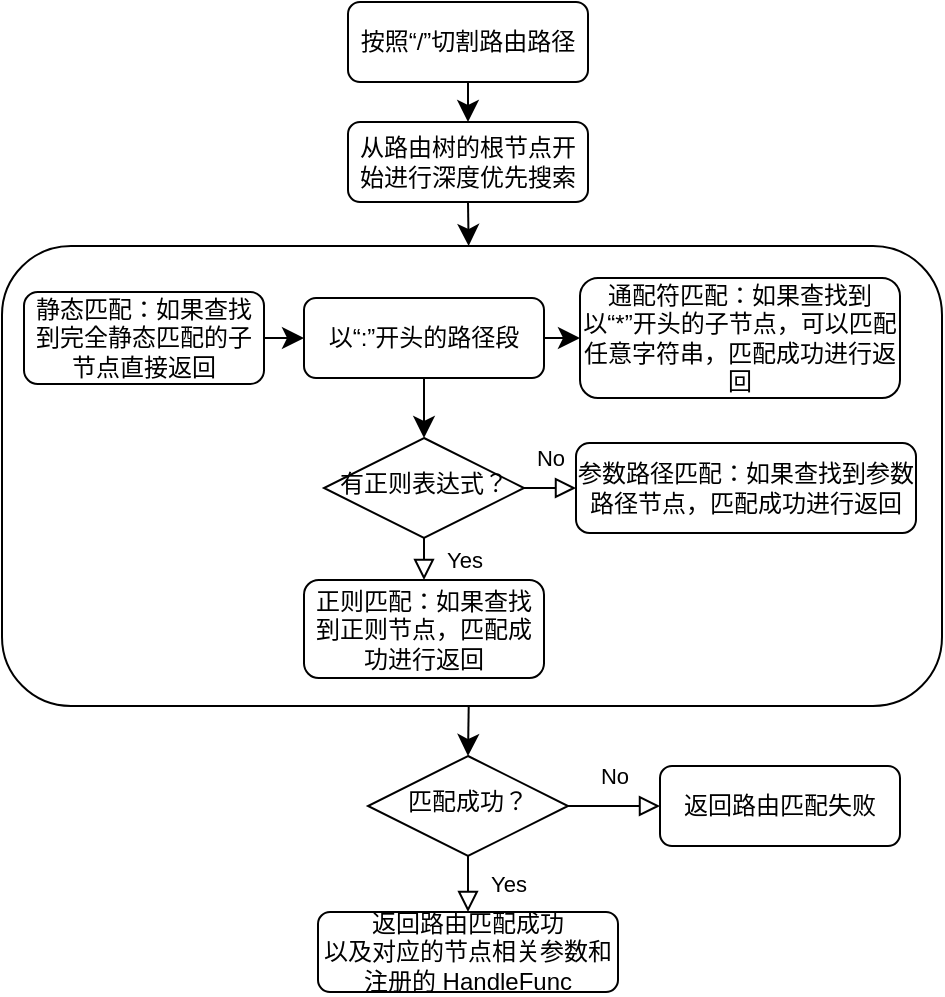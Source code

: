 <mxfile version="24.2.7" type="github">
  <diagram id="C5RBs43oDa-KdzZeNtuy" name="Page-1">
    <mxGraphModel dx="1107" dy="1013" grid="1" gridSize="10" guides="1" tooltips="1" connect="1" arrows="1" fold="1" page="1" pageScale="1" pageWidth="827" pageHeight="1169" math="0" shadow="0">
      <root>
        <mxCell id="WIyWlLk6GJQsqaUBKTNV-0" />
        <mxCell id="WIyWlLk6GJQsqaUBKTNV-1" parent="WIyWlLk6GJQsqaUBKTNV-0" />
        <mxCell id="OqBwXAJyE947rPe8EVdQ-38" style="edgeStyle=none;curved=1;rounded=0;orthogonalLoop=1;jettySize=auto;html=1;entryX=0.5;entryY=0;entryDx=0;entryDy=0;fontSize=12;startSize=8;endSize=8;" edge="1" parent="WIyWlLk6GJQsqaUBKTNV-1" source="OqBwXAJyE947rPe8EVdQ-18" target="OqBwXAJyE947rPe8EVdQ-35">
          <mxGeometry relative="1" as="geometry" />
        </mxCell>
        <mxCell id="OqBwXAJyE947rPe8EVdQ-18" value="" style="rounded=1;whiteSpace=wrap;html=1;" vertex="1" parent="WIyWlLk6GJQsqaUBKTNV-1">
          <mxGeometry x="179" y="230" width="470" height="230" as="geometry" />
        </mxCell>
        <mxCell id="OqBwXAJyE947rPe8EVdQ-1" style="edgeStyle=none;curved=1;rounded=0;orthogonalLoop=1;jettySize=auto;html=1;exitX=0.5;exitY=1;exitDx=0;exitDy=0;entryX=0.5;entryY=0;entryDx=0;entryDy=0;fontSize=12;startSize=8;endSize=8;" edge="1" parent="WIyWlLk6GJQsqaUBKTNV-1" source="WIyWlLk6GJQsqaUBKTNV-3" target="OqBwXAJyE947rPe8EVdQ-0">
          <mxGeometry relative="1" as="geometry" />
        </mxCell>
        <mxCell id="WIyWlLk6GJQsqaUBKTNV-3" value="按照“/”切割路由路径" style="rounded=1;whiteSpace=wrap;html=1;fontSize=12;glass=0;strokeWidth=1;shadow=0;" parent="WIyWlLk6GJQsqaUBKTNV-1" vertex="1">
          <mxGeometry x="352" y="108" width="120" height="40" as="geometry" />
        </mxCell>
        <mxCell id="OqBwXAJyE947rPe8EVdQ-45" style="edgeStyle=none;curved=1;rounded=0;orthogonalLoop=1;jettySize=auto;html=1;exitX=0.5;exitY=1;exitDx=0;exitDy=0;fontSize=12;startSize=8;endSize=8;" edge="1" parent="WIyWlLk6GJQsqaUBKTNV-1" source="OqBwXAJyE947rPe8EVdQ-0" target="OqBwXAJyE947rPe8EVdQ-18">
          <mxGeometry relative="1" as="geometry" />
        </mxCell>
        <mxCell id="OqBwXAJyE947rPe8EVdQ-0" value="从路由树的根节点开始进行深度优先搜索" style="rounded=1;whiteSpace=wrap;html=1;fontSize=12;glass=0;strokeWidth=1;shadow=0;" vertex="1" parent="WIyWlLk6GJQsqaUBKTNV-1">
          <mxGeometry x="352" y="168" width="120" height="40" as="geometry" />
        </mxCell>
        <mxCell id="OqBwXAJyE947rPe8EVdQ-5" style="edgeStyle=none;curved=1;rounded=0;orthogonalLoop=1;jettySize=auto;html=1;exitX=1;exitY=0.5;exitDx=0;exitDy=0;entryX=0;entryY=0.5;entryDx=0;entryDy=0;fontSize=12;startSize=8;endSize=8;" edge="1" parent="WIyWlLk6GJQsqaUBKTNV-1" source="OqBwXAJyE947rPe8EVdQ-2" target="OqBwXAJyE947rPe8EVdQ-4">
          <mxGeometry relative="1" as="geometry" />
        </mxCell>
        <mxCell id="OqBwXAJyE947rPe8EVdQ-2" value="静态匹配：如果查找到完全静态匹配的子节点直接返回" style="rounded=1;whiteSpace=wrap;html=1;fontSize=12;glass=0;strokeWidth=1;shadow=0;" vertex="1" parent="WIyWlLk6GJQsqaUBKTNV-1">
          <mxGeometry x="190" y="253" width="120" height="46" as="geometry" />
        </mxCell>
        <mxCell id="OqBwXAJyE947rPe8EVdQ-8" style="edgeStyle=none;curved=1;rounded=0;orthogonalLoop=1;jettySize=auto;html=1;exitX=0.5;exitY=1;exitDx=0;exitDy=0;entryX=0.5;entryY=0;entryDx=0;entryDy=0;fontSize=12;startSize=8;endSize=8;" edge="1" parent="WIyWlLk6GJQsqaUBKTNV-1" source="OqBwXAJyE947rPe8EVdQ-4" target="OqBwXAJyE947rPe8EVdQ-7">
          <mxGeometry relative="1" as="geometry" />
        </mxCell>
        <mxCell id="OqBwXAJyE947rPe8EVdQ-16" value="" style="edgeStyle=none;curved=1;rounded=0;orthogonalLoop=1;jettySize=auto;html=1;fontSize=12;startSize=8;endSize=8;" edge="1" parent="WIyWlLk6GJQsqaUBKTNV-1" source="OqBwXAJyE947rPe8EVdQ-4" target="OqBwXAJyE947rPe8EVdQ-15">
          <mxGeometry relative="1" as="geometry" />
        </mxCell>
        <mxCell id="OqBwXAJyE947rPe8EVdQ-4" value="以“:”开头的路径段" style="rounded=1;whiteSpace=wrap;html=1;fontSize=12;glass=0;strokeWidth=1;shadow=0;" vertex="1" parent="WIyWlLk6GJQsqaUBKTNV-1">
          <mxGeometry x="330" y="256" width="120" height="40" as="geometry" />
        </mxCell>
        <mxCell id="OqBwXAJyE947rPe8EVdQ-7" value="有正则表达式？" style="rhombus;whiteSpace=wrap;html=1;shadow=0;fontFamily=Helvetica;fontSize=12;align=center;strokeWidth=1;spacing=6;spacingTop=-4;" vertex="1" parent="WIyWlLk6GJQsqaUBKTNV-1">
          <mxGeometry x="340" y="326" width="100" height="50" as="geometry" />
        </mxCell>
        <mxCell id="OqBwXAJyE947rPe8EVdQ-9" value="No" style="edgeStyle=orthogonalEdgeStyle;rounded=0;html=1;jettySize=auto;orthogonalLoop=1;fontSize=11;endArrow=block;endFill=0;endSize=8;strokeWidth=1;shadow=0;labelBackgroundColor=none;exitX=1;exitY=0.5;exitDx=0;exitDy=0;entryX=0;entryY=0.5;entryDx=0;entryDy=0;" edge="1" parent="WIyWlLk6GJQsqaUBKTNV-1" source="OqBwXAJyE947rPe8EVdQ-7" target="OqBwXAJyE947rPe8EVdQ-10">
          <mxGeometry y="15" relative="1" as="geometry">
            <mxPoint as="offset" />
            <mxPoint x="162" y="516" as="sourcePoint" />
            <mxPoint x="472" y="351" as="targetPoint" />
          </mxGeometry>
        </mxCell>
        <mxCell id="OqBwXAJyE947rPe8EVdQ-10" value="参数路径匹配：如果查找到参数路径节点，匹配成功进行返回&lt;span class=&quot;eusoft-eudic-chrome-extension-translate-content&quot;&gt;&lt;/span&gt;" style="rounded=1;whiteSpace=wrap;html=1;fontSize=12;glass=0;strokeWidth=1;shadow=0;" vertex="1" parent="WIyWlLk6GJQsqaUBKTNV-1">
          <mxGeometry x="466" y="328.5" width="170" height="45" as="geometry" />
        </mxCell>
        <mxCell id="OqBwXAJyE947rPe8EVdQ-12" value="Yes" style="rounded=0;html=1;jettySize=auto;orthogonalLoop=1;fontSize=11;endArrow=block;endFill=0;endSize=8;strokeWidth=1;shadow=0;labelBackgroundColor=none;edgeStyle=orthogonalEdgeStyle;exitX=0.5;exitY=1;exitDx=0;exitDy=0;entryX=0.5;entryY=0;entryDx=0;entryDy=0;" edge="1" parent="WIyWlLk6GJQsqaUBKTNV-1" source="OqBwXAJyE947rPe8EVdQ-7" target="OqBwXAJyE947rPe8EVdQ-13">
          <mxGeometry y="20" relative="1" as="geometry">
            <mxPoint as="offset" />
            <mxPoint x="112" y="556" as="sourcePoint" />
            <mxPoint x="382" y="436" as="targetPoint" />
          </mxGeometry>
        </mxCell>
        <mxCell id="OqBwXAJyE947rPe8EVdQ-13" value="正则匹配：如果查找到正则节点，匹配成功进行返回&lt;span class=&quot;eusoft-eudic-chrome-extension-translate-content&quot;&gt;&lt;/span&gt;" style="rounded=1;whiteSpace=wrap;html=1;fontSize=12;glass=0;strokeWidth=1;shadow=0;" vertex="1" parent="WIyWlLk6GJQsqaUBKTNV-1">
          <mxGeometry x="330" y="397" width="120" height="49" as="geometry" />
        </mxCell>
        <mxCell id="OqBwXAJyE947rPe8EVdQ-15" value="通配符匹配：如果查找到以“*”开头的子节点，可以匹配任意字符串，匹配成功进行返回&lt;span class=&quot;eusoft-eudic-chrome-extension-translate-content&quot;&gt;&lt;/span&gt;" style="whiteSpace=wrap;html=1;rounded=1;glass=0;strokeWidth=1;shadow=0;" vertex="1" parent="WIyWlLk6GJQsqaUBKTNV-1">
          <mxGeometry x="468" y="246" width="160" height="60" as="geometry" />
        </mxCell>
        <mxCell id="OqBwXAJyE947rPe8EVdQ-35" value="匹配成功？" style="rhombus;whiteSpace=wrap;html=1;shadow=0;fontFamily=Helvetica;fontSize=12;align=center;strokeWidth=1;spacing=6;spacingTop=-4;" vertex="1" parent="WIyWlLk6GJQsqaUBKTNV-1">
          <mxGeometry x="362" y="485" width="100" height="50" as="geometry" />
        </mxCell>
        <mxCell id="OqBwXAJyE947rPe8EVdQ-36" value="No" style="edgeStyle=orthogonalEdgeStyle;rounded=0;html=1;jettySize=auto;orthogonalLoop=1;fontSize=11;endArrow=block;endFill=0;endSize=8;strokeWidth=1;shadow=0;labelBackgroundColor=none;exitX=1;exitY=0.5;exitDx=0;exitDy=0;entryX=0;entryY=0.5;entryDx=0;entryDy=0;" edge="1" parent="WIyWlLk6GJQsqaUBKTNV-1" source="OqBwXAJyE947rPe8EVdQ-35" target="OqBwXAJyE947rPe8EVdQ-42">
          <mxGeometry y="15" relative="1" as="geometry">
            <mxPoint as="offset" />
            <mxPoint x="184" y="675" as="sourcePoint" />
            <mxPoint x="488" y="510" as="targetPoint" />
          </mxGeometry>
        </mxCell>
        <mxCell id="OqBwXAJyE947rPe8EVdQ-37" value="Yes" style="rounded=0;html=1;jettySize=auto;orthogonalLoop=1;fontSize=11;endArrow=block;endFill=0;endSize=8;strokeWidth=1;shadow=0;labelBackgroundColor=none;edgeStyle=orthogonalEdgeStyle;exitX=0.5;exitY=1;exitDx=0;exitDy=0;entryX=0.5;entryY=0;entryDx=0;entryDy=0;" edge="1" parent="WIyWlLk6GJQsqaUBKTNV-1" source="OqBwXAJyE947rPe8EVdQ-35" target="OqBwXAJyE947rPe8EVdQ-43">
          <mxGeometry y="20" relative="1" as="geometry">
            <mxPoint as="offset" />
            <mxPoint x="134" y="715" as="sourcePoint" />
            <mxPoint x="412" y="556" as="targetPoint" />
          </mxGeometry>
        </mxCell>
        <mxCell id="OqBwXAJyE947rPe8EVdQ-42" value="返回路由匹配失败" style="rounded=1;whiteSpace=wrap;html=1;fontSize=12;glass=0;strokeWidth=1;shadow=0;" vertex="1" parent="WIyWlLk6GJQsqaUBKTNV-1">
          <mxGeometry x="508" y="490" width="120" height="40" as="geometry" />
        </mxCell>
        <mxCell id="OqBwXAJyE947rPe8EVdQ-43" value="返回路由匹配成功&lt;div&gt;以及对应的节点相关参数和注册的 HandleFunc&lt;/div&gt;" style="rounded=1;whiteSpace=wrap;html=1;fontSize=12;glass=0;strokeWidth=1;shadow=0;" vertex="1" parent="WIyWlLk6GJQsqaUBKTNV-1">
          <mxGeometry x="337" y="563" width="150" height="40" as="geometry" />
        </mxCell>
      </root>
    </mxGraphModel>
  </diagram>
</mxfile>
